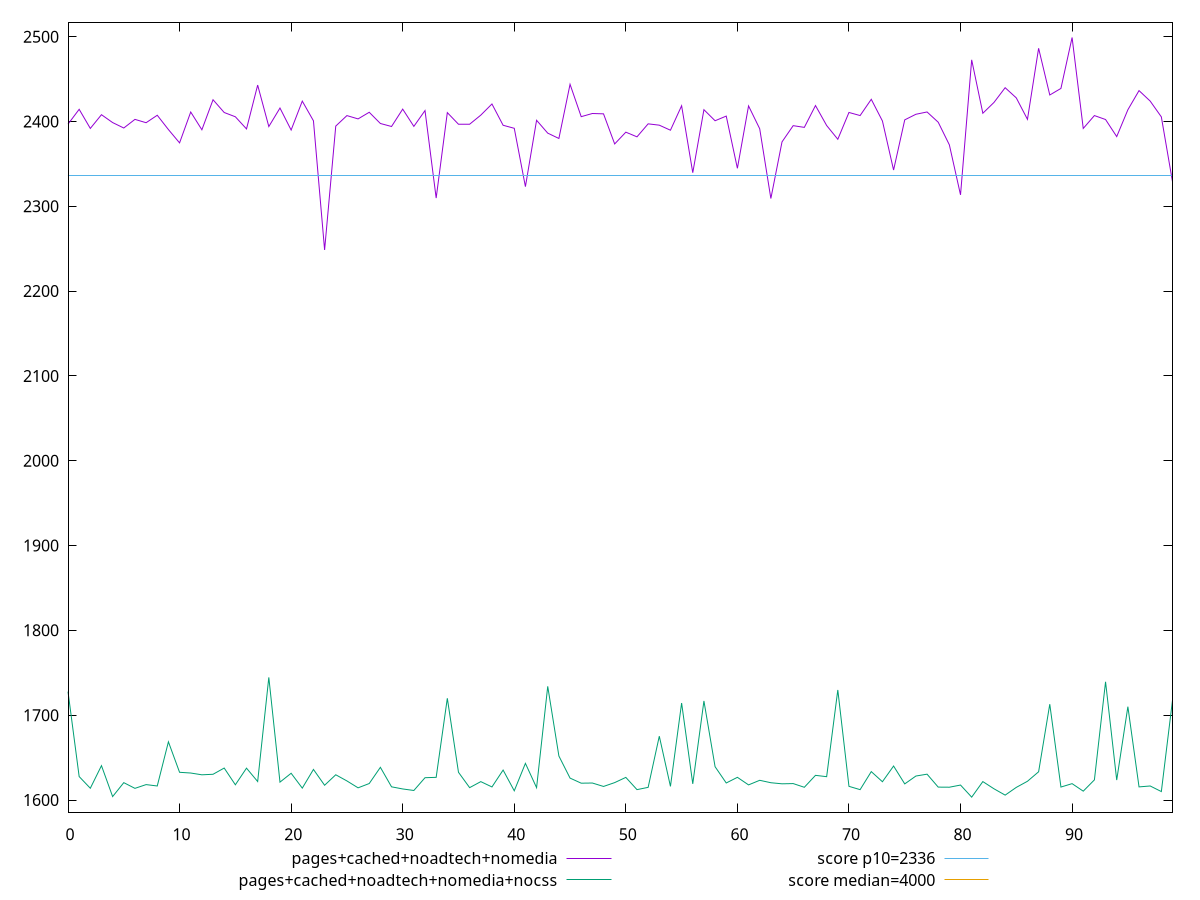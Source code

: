 reset

$pagesCachedNoadtechNomedia <<EOF
0 2396.8124999999995
1 2414.3475
2 2391.8099999999995
3 2407.9919999999997
4 2398.7025
5 2392.3050000000003
6 2402.475
7 2398.545
8 2407.33125
9 2390.4825
10 2374.7625
11 2411.1675000000005
12 2390.2125000000005
13 2425.63425
14 2410.5825
15 2405.5425000000005
16 2391.2175000000007
17 2442.9
18 2394.00825
19 2415.8475
20 2389.9125000000004
21 2424.0180000000005
22 2400.795
23 2248.5371
24 2394.5625
25 2406.93
26 2403.0449999999996
27 2410.8599999999997
28 2397.62325
29 2394.0825
30 2414.565
31 2394.2174999999997
32 2412.87
33 2309.6850000000004
34 2410.455
35 2396.7375
36 2396.7675
37 2407.4744999999994
38 2420.625
39 2395.5299999999997
40 2391.9599999999996
41 2323.1625
42 2401.4227499999997
43 2386.2375
44 2379.96
45 2443.8225
46 2405.6775
47 2409.3959999999997
48 2409.0075
49 2373.5024999999996
50 2387.4000000000005
51 2381.8875000000003
52 2397.205499999999
53 2395.6424999999995
54 2389.695
55 2418.54
56 2339.565
57 2413.8990000000003
58 2400.8625
59 2406.352499999999
60 2344.7775
61 2418.345
62 2391.42675
63 2309.1675000000005
64 2375.9475
65 2395.0575
66 2393.0474999999997
67 2418.77025
68 2395.2525
69 2379.0299999999997
70 2410.6275000000005
71 2406.9825
72 2426.14125
73 2400.585
74 2342.7225
75 2401.8975
76 2408.4975
77 2411.2124999999996
78 2399.1179999999995
79 2372.4375
80 2313.4725
81 2472.675
82 2409.6899999999996
83 2422.4625
84 2439.8175
85 2427.7799999999997
86 2402.5125000000003
87 2486.3025
88 2431.2375
89 2438.955
90 2499.0225
91 2391.7875000000004
92 2406.95985
93 2402.3025
94 2382.165
95 2413.8149999999996
96 2436.3975000000005
97 2424.0375
98 2405.4187499999994
99 2328.9674999999997
EOF

$pagesCachedNoadtechNomediaNocss <<EOF
0 1727.762
1 1627.6495
2 1613.8505
3 1640.48545
4 1604.0395000000003
5 1620.459
6 1613.7400000000002
7 1618.1643
8 1616.5369999999998
9 1668.5985
10 1632.67
11 1631.8165000000001
12 1629.7089999999998
13 1630.344
14 1637.6785
15 1617.9465000000002
16 1637.5415
17 1621.79475
18 1744.5710000000004
19 1621.076
20 1631.5245
21 1614.0150499999995
22 1636.0475000000001
23 1617.3979999999997
24 1629.7559999999999
25 1622.4804499999998
26 1614.366
27 1619.4209999999996
28 1638.534
29 1615.5456499999996
30 1613.0325
31 1611.232
32 1626.2910000000002
33 1626.71435
34 1719.958
35 1632.687
36 1614.5675
37 1621.67765
38 1615.4035
39 1635.306
40 1610.8545
41 1643.1950000000002
42 1614.5549499999997
43 1733.9934999999998
44 1651.879
45 1625.8235
46 1619.8378
47 1620.0279999999998
48 1615.9835
49 1620.5089999999998
50 1626.6631499999999
51 1612.2399999999998
52 1614.9205000000002
53 1675.2419999999997
54 1616.0448000000001
55 1714.3270000000002
56 1619.0504999999998
57 1716.7795
58 1639.2709999999997
59 1620.0715
60 1626.7454000000002
61 1617.8169999999998
62 1623.2374999999997
63 1620.3745000000001
64 1619.0937
65 1619.3625
66 1614.997
67 1629.0770499999999
68 1627.4940000000001
69 1729.747
70 1616.1155000000003
71 1612.2194999999997
72 1633.48385
73 1621.5430000000001
74 1640.0640000000003
75 1618.984
76 1628.2681
77 1630.4609999999998
78 1615.196
79 1615.087
80 1617.6308
81 1603.369
82 1621.7195000000002
83 1613.21395
84 1605.75
85 1614.8865
86 1622.0885000000003
87 1633.28465
88 1712.9769999999999
89 1615.2749999999999
90 1619.2813999999998
91 1610.4325
92 1623.7259999999999
93 1739.3715
94 1623.5295999999998
95 1710.0699999999997
96 1615.4629999999997
97 1616.5349999999999
98 1609.9473
99 1717.6265
EOF

set key outside below
set xrange [0:99]
set yrange [1585.4559299999999:2516.93557]
set trange [1585.4559299999999:2516.93557]
set terminal svg size 640, 520 enhanced background rgb 'white'
set output "report_00012_2021-02-09T11:01:39.952Z/first-contentful-paint/comparison/line/3_vs_4.svg"

plot $pagesCachedNoadtechNomedia title "pages+cached+noadtech+nomedia" with line, \
     $pagesCachedNoadtechNomediaNocss title "pages+cached+noadtech+nomedia+nocss" with line, \
     2336 title "score p10=2336", \
     4000 title "score median=4000"

reset
